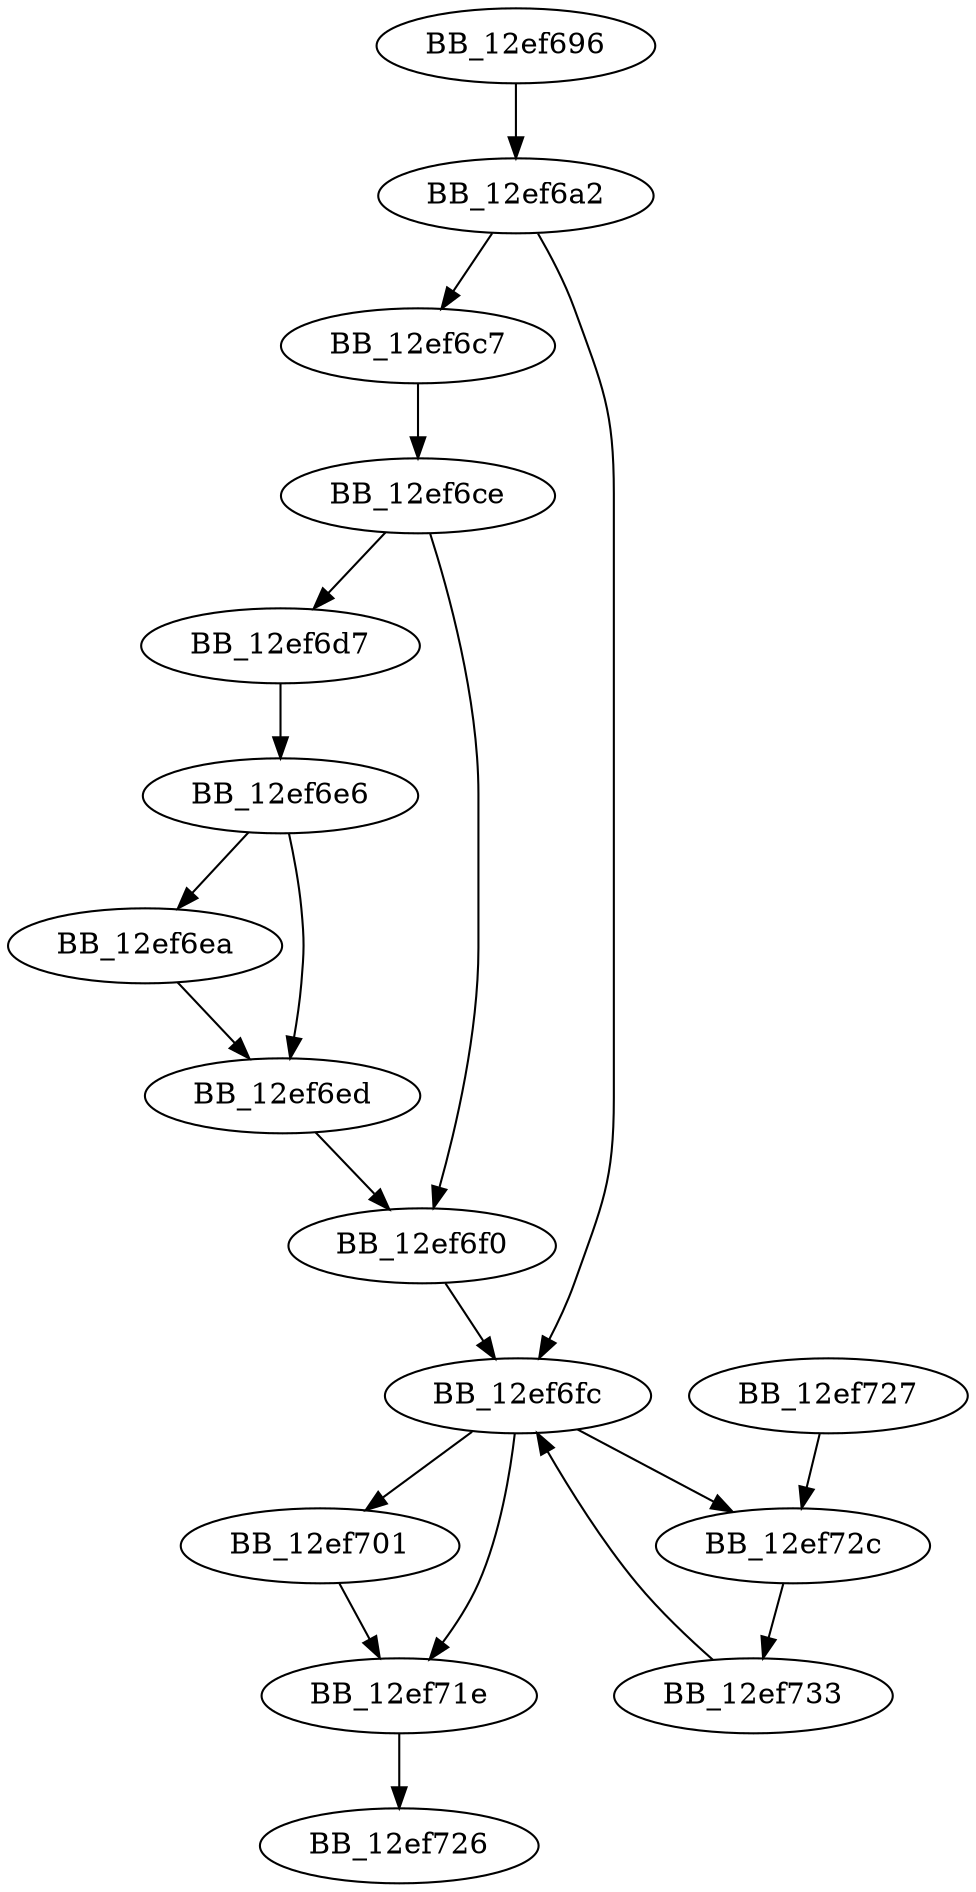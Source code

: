 DiGraph ___lock_fhandle{
BB_12ef696->BB_12ef6a2
BB_12ef6a2->BB_12ef6c7
BB_12ef6a2->BB_12ef6fc
BB_12ef6c7->BB_12ef6ce
BB_12ef6ce->BB_12ef6d7
BB_12ef6ce->BB_12ef6f0
BB_12ef6d7->BB_12ef6e6
BB_12ef6e6->BB_12ef6ea
BB_12ef6e6->BB_12ef6ed
BB_12ef6ea->BB_12ef6ed
BB_12ef6ed->BB_12ef6f0
BB_12ef6f0->BB_12ef6fc
BB_12ef6fc->BB_12ef701
BB_12ef6fc->BB_12ef71e
BB_12ef6fc->BB_12ef72c
BB_12ef701->BB_12ef71e
BB_12ef71e->BB_12ef726
BB_12ef727->BB_12ef72c
BB_12ef72c->BB_12ef733
BB_12ef733->BB_12ef6fc
}
